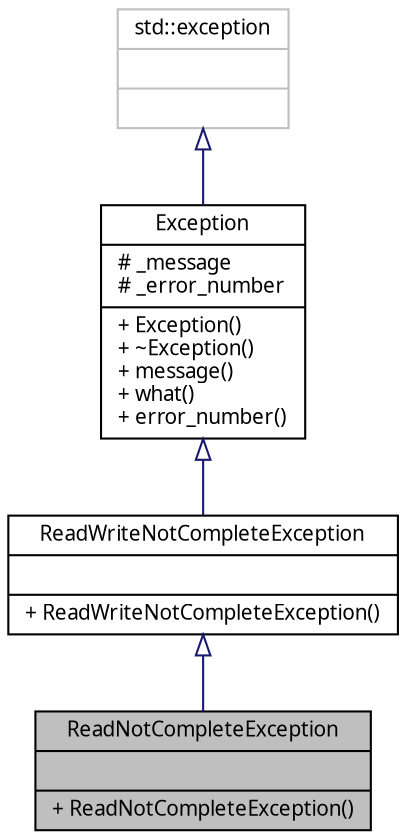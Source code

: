 digraph G
{
  edge [fontname="FreeSans.ttf",fontsize=10,labelfontname="FreeSans.ttf",labelfontsize=10];
  node [fontname="FreeSans.ttf",fontsize=10,shape=record];
  Node1 [label="{ReadNotCompleteException\n||+ ReadNotCompleteException()\l}",height=0.2,width=0.4,color="black", fillcolor="grey75", style="filled" fontcolor="black"];
  Node2 -> Node1 [dir=back,color="midnightblue",fontsize=10,style="solid",arrowtail="empty",fontname="FreeSans.ttf"];
  Node2 [label="{ReadWriteNotCompleteException\n||+ ReadWriteNotCompleteException()\l}",height=0.2,width=0.4,color="black", fillcolor="white", style="filled",URL="$classReadWriteNotCompleteException.html",tooltip="This exception is the base for the WriteNotComplete and ReadNotCompleteException..."];
  Node3 -> Node2 [dir=back,color="midnightblue",fontsize=10,style="solid",arrowtail="empty",fontname="FreeSans.ttf"];
  Node3 [label="{Exception\n|# _message\l# _error_number\l|+ Exception()\l+ ~Exception()\l+ message()\l+ what()\l+ error_number()\l}",height=0.2,width=0.4,color="black", fillcolor="white", style="filled",URL="$classException.html"];
  Node4 -> Node3 [dir=back,color="midnightblue",fontsize=10,style="solid",arrowtail="empty",fontname="FreeSans.ttf"];
  Node4 [label="{std::exception\n||}",height=0.2,width=0.4,color="grey75", fillcolor="white", style="filled",tooltip="STL class."];
}
